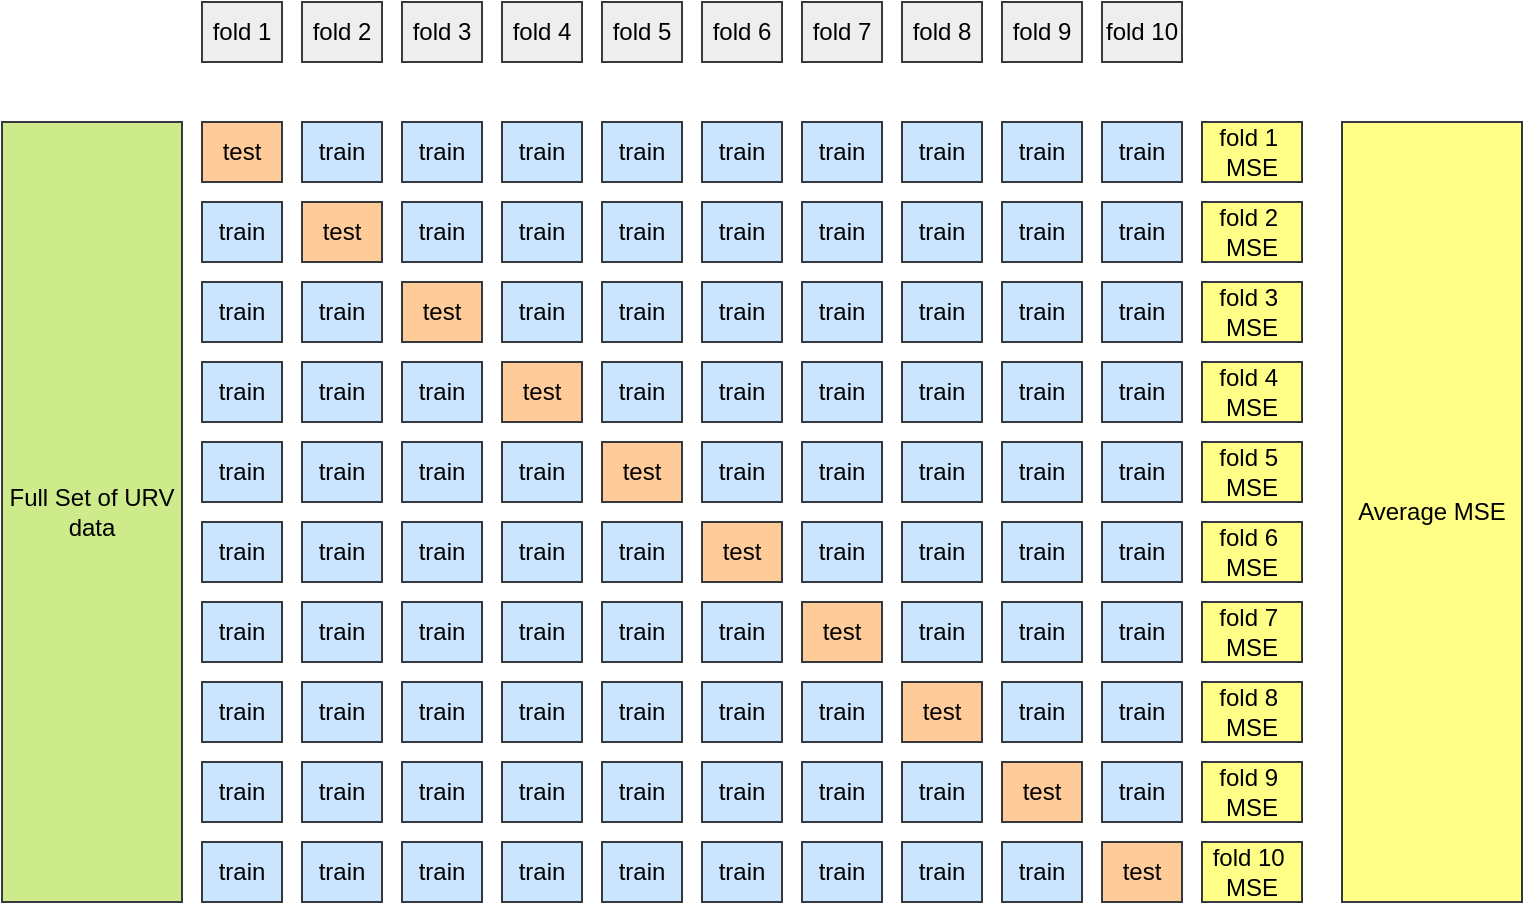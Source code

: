 <mxfile version="24.4.13" type="device">
  <diagram name="Page-1" id="Xjv-5F5OoFyqdeMNegjY">
    <mxGraphModel dx="880" dy="434" grid="1" gridSize="10" guides="1" tooltips="1" connect="1" arrows="1" fold="1" page="1" pageScale="1" pageWidth="827" pageHeight="1169" math="0" shadow="0">
      <root>
        <mxCell id="0" />
        <mxCell id="1" parent="0" />
        <mxCell id="vVDiZaymRrMvzkdNASma-3" value="Full Set of URV data" style="rounded=0;whiteSpace=wrap;html=1;fillColor=#cdeb8b;strokeColor=#36393d;" vertex="1" parent="1">
          <mxGeometry x="10" y="160" width="90" height="390" as="geometry" />
        </mxCell>
        <mxCell id="vVDiZaymRrMvzkdNASma-4" value="fold 1" style="rounded=0;whiteSpace=wrap;html=1;fillColor=#eeeeee;strokeColor=#36393d;" vertex="1" parent="1">
          <mxGeometry x="110" y="100" width="40" height="30" as="geometry" />
        </mxCell>
        <mxCell id="vVDiZaymRrMvzkdNASma-5" value="fold 2" style="rounded=0;whiteSpace=wrap;html=1;fillColor=#eeeeee;strokeColor=#36393d;" vertex="1" parent="1">
          <mxGeometry x="160" y="100" width="40" height="30" as="geometry" />
        </mxCell>
        <mxCell id="vVDiZaymRrMvzkdNASma-11" value="fold 3" style="rounded=0;whiteSpace=wrap;html=1;fillColor=#eeeeee;strokeColor=#36393d;" vertex="1" parent="1">
          <mxGeometry x="210" y="100" width="40" height="30" as="geometry" />
        </mxCell>
        <mxCell id="vVDiZaymRrMvzkdNASma-12" value="fold 4" style="rounded=0;whiteSpace=wrap;html=1;fillColor=#eeeeee;strokeColor=#36393d;" vertex="1" parent="1">
          <mxGeometry x="260" y="100" width="40" height="30" as="geometry" />
        </mxCell>
        <mxCell id="vVDiZaymRrMvzkdNASma-13" value="fold 5" style="rounded=0;whiteSpace=wrap;html=1;fillColor=#eeeeee;strokeColor=#36393d;" vertex="1" parent="1">
          <mxGeometry x="310" y="100" width="40" height="30" as="geometry" />
        </mxCell>
        <mxCell id="vVDiZaymRrMvzkdNASma-14" value="fold 6" style="rounded=0;whiteSpace=wrap;html=1;fillColor=#eeeeee;strokeColor=#36393d;" vertex="1" parent="1">
          <mxGeometry x="360" y="100" width="40" height="30" as="geometry" />
        </mxCell>
        <mxCell id="vVDiZaymRrMvzkdNASma-15" value="fold 7" style="rounded=0;whiteSpace=wrap;html=1;fillColor=#eeeeee;strokeColor=#36393d;" vertex="1" parent="1">
          <mxGeometry x="410" y="100" width="40" height="30" as="geometry" />
        </mxCell>
        <mxCell id="vVDiZaymRrMvzkdNASma-16" value="fold 8" style="rounded=0;whiteSpace=wrap;html=1;fillColor=#eeeeee;strokeColor=#36393d;" vertex="1" parent="1">
          <mxGeometry x="460" y="100" width="40" height="30" as="geometry" />
        </mxCell>
        <mxCell id="vVDiZaymRrMvzkdNASma-17" value="fold 9" style="rounded=0;whiteSpace=wrap;html=1;fillColor=#eeeeee;strokeColor=#36393d;" vertex="1" parent="1">
          <mxGeometry x="510" y="100" width="40" height="30" as="geometry" />
        </mxCell>
        <mxCell id="vVDiZaymRrMvzkdNASma-18" value="fold 10" style="rounded=0;whiteSpace=wrap;html=1;fillColor=#eeeeee;strokeColor=#36393d;" vertex="1" parent="1">
          <mxGeometry x="560" y="100" width="40" height="30" as="geometry" />
        </mxCell>
        <mxCell id="vVDiZaymRrMvzkdNASma-39" value="test" style="rounded=0;whiteSpace=wrap;html=1;fillColor=#ffcc99;strokeColor=#36393d;" vertex="1" parent="1">
          <mxGeometry x="110" y="160" width="40" height="30" as="geometry" />
        </mxCell>
        <mxCell id="vVDiZaymRrMvzkdNASma-40" value="train" style="rounded=0;whiteSpace=wrap;html=1;fillColor=#cce5ff;strokeColor=#36393d;" vertex="1" parent="1">
          <mxGeometry x="160" y="160" width="40" height="30" as="geometry" />
        </mxCell>
        <mxCell id="vVDiZaymRrMvzkdNASma-41" value="train" style="rounded=0;whiteSpace=wrap;html=1;fillColor=#cce5ff;strokeColor=#36393d;" vertex="1" parent="1">
          <mxGeometry x="210" y="160" width="40" height="30" as="geometry" />
        </mxCell>
        <mxCell id="vVDiZaymRrMvzkdNASma-42" value="train" style="rounded=0;whiteSpace=wrap;html=1;fillColor=#cce5ff;strokeColor=#36393d;" vertex="1" parent="1">
          <mxGeometry x="260" y="160" width="40" height="30" as="geometry" />
        </mxCell>
        <mxCell id="vVDiZaymRrMvzkdNASma-43" value="train" style="rounded=0;whiteSpace=wrap;html=1;fillColor=#cce5ff;strokeColor=#36393d;" vertex="1" parent="1">
          <mxGeometry x="310" y="160" width="40" height="30" as="geometry" />
        </mxCell>
        <mxCell id="vVDiZaymRrMvzkdNASma-44" value="train" style="rounded=0;whiteSpace=wrap;html=1;fillColor=#cce5ff;strokeColor=#36393d;" vertex="1" parent="1">
          <mxGeometry x="360" y="160" width="40" height="30" as="geometry" />
        </mxCell>
        <mxCell id="vVDiZaymRrMvzkdNASma-45" value="train" style="rounded=0;whiteSpace=wrap;html=1;fillColor=#cce5ff;strokeColor=#36393d;" vertex="1" parent="1">
          <mxGeometry x="410" y="160" width="40" height="30" as="geometry" />
        </mxCell>
        <mxCell id="vVDiZaymRrMvzkdNASma-46" value="train" style="rounded=0;whiteSpace=wrap;html=1;fillColor=#cce5ff;strokeColor=#36393d;" vertex="1" parent="1">
          <mxGeometry x="460" y="160" width="40" height="30" as="geometry" />
        </mxCell>
        <mxCell id="vVDiZaymRrMvzkdNASma-47" value="train" style="rounded=0;whiteSpace=wrap;html=1;fillColor=#cce5ff;strokeColor=#36393d;" vertex="1" parent="1">
          <mxGeometry x="510" y="160" width="40" height="30" as="geometry" />
        </mxCell>
        <mxCell id="vVDiZaymRrMvzkdNASma-48" value="train" style="rounded=0;whiteSpace=wrap;html=1;fillColor=#cce5ff;strokeColor=#36393d;" vertex="1" parent="1">
          <mxGeometry x="560" y="160" width="40" height="30" as="geometry" />
        </mxCell>
        <mxCell id="vVDiZaymRrMvzkdNASma-49" value="test" style="rounded=0;whiteSpace=wrap;html=1;fillColor=#ffcc99;strokeColor=#36393d;" vertex="1" parent="1">
          <mxGeometry x="160" y="200" width="40" height="30" as="geometry" />
        </mxCell>
        <mxCell id="vVDiZaymRrMvzkdNASma-50" value="train" style="rounded=0;whiteSpace=wrap;html=1;fillColor=#cce5ff;strokeColor=#36393d;" vertex="1" parent="1">
          <mxGeometry x="110" y="200" width="40" height="30" as="geometry" />
        </mxCell>
        <mxCell id="vVDiZaymRrMvzkdNASma-51" value="train" style="rounded=0;whiteSpace=wrap;html=1;fillColor=#cce5ff;strokeColor=#36393d;" vertex="1" parent="1">
          <mxGeometry x="210" y="200" width="40" height="30" as="geometry" />
        </mxCell>
        <mxCell id="vVDiZaymRrMvzkdNASma-52" value="train" style="rounded=0;whiteSpace=wrap;html=1;fillColor=#cce5ff;strokeColor=#36393d;" vertex="1" parent="1">
          <mxGeometry x="260" y="200" width="40" height="30" as="geometry" />
        </mxCell>
        <mxCell id="vVDiZaymRrMvzkdNASma-53" value="train" style="rounded=0;whiteSpace=wrap;html=1;fillColor=#cce5ff;strokeColor=#36393d;" vertex="1" parent="1">
          <mxGeometry x="310" y="200" width="40" height="30" as="geometry" />
        </mxCell>
        <mxCell id="vVDiZaymRrMvzkdNASma-54" value="train" style="rounded=0;whiteSpace=wrap;html=1;fillColor=#cce5ff;strokeColor=#36393d;" vertex="1" parent="1">
          <mxGeometry x="360" y="200" width="40" height="30" as="geometry" />
        </mxCell>
        <mxCell id="vVDiZaymRrMvzkdNASma-55" value="train" style="rounded=0;whiteSpace=wrap;html=1;fillColor=#cce5ff;strokeColor=#36393d;" vertex="1" parent="1">
          <mxGeometry x="410" y="200" width="40" height="30" as="geometry" />
        </mxCell>
        <mxCell id="vVDiZaymRrMvzkdNASma-56" value="train" style="rounded=0;whiteSpace=wrap;html=1;fillColor=#cce5ff;strokeColor=#36393d;" vertex="1" parent="1">
          <mxGeometry x="460" y="200" width="40" height="30" as="geometry" />
        </mxCell>
        <mxCell id="vVDiZaymRrMvzkdNASma-57" value="train" style="rounded=0;whiteSpace=wrap;html=1;fillColor=#cce5ff;strokeColor=#36393d;" vertex="1" parent="1">
          <mxGeometry x="510" y="200" width="40" height="30" as="geometry" />
        </mxCell>
        <mxCell id="vVDiZaymRrMvzkdNASma-58" value="train" style="rounded=0;whiteSpace=wrap;html=1;fillColor=#cce5ff;strokeColor=#36393d;" vertex="1" parent="1">
          <mxGeometry x="560" y="200" width="40" height="30" as="geometry" />
        </mxCell>
        <mxCell id="vVDiZaymRrMvzkdNASma-59" value="test" style="rounded=0;whiteSpace=wrap;html=1;fillColor=#ffcc99;strokeColor=#36393d;" vertex="1" parent="1">
          <mxGeometry x="210" y="240" width="40" height="30" as="geometry" />
        </mxCell>
        <mxCell id="vVDiZaymRrMvzkdNASma-60" value="train" style="rounded=0;whiteSpace=wrap;html=1;fillColor=#cce5ff;strokeColor=#36393d;" vertex="1" parent="1">
          <mxGeometry x="110" y="240" width="40" height="30" as="geometry" />
        </mxCell>
        <mxCell id="vVDiZaymRrMvzkdNASma-61" value="train" style="rounded=0;whiteSpace=wrap;html=1;fillColor=#cce5ff;strokeColor=#36393d;" vertex="1" parent="1">
          <mxGeometry x="160" y="240" width="40" height="30" as="geometry" />
        </mxCell>
        <mxCell id="vVDiZaymRrMvzkdNASma-62" value="train" style="rounded=0;whiteSpace=wrap;html=1;fillColor=#cce5ff;strokeColor=#36393d;" vertex="1" parent="1">
          <mxGeometry x="260" y="240" width="40" height="30" as="geometry" />
        </mxCell>
        <mxCell id="vVDiZaymRrMvzkdNASma-63" value="train" style="rounded=0;whiteSpace=wrap;html=1;fillColor=#cce5ff;strokeColor=#36393d;" vertex="1" parent="1">
          <mxGeometry x="310" y="240" width="40" height="30" as="geometry" />
        </mxCell>
        <mxCell id="vVDiZaymRrMvzkdNASma-64" value="train" style="rounded=0;whiteSpace=wrap;html=1;fillColor=#cce5ff;strokeColor=#36393d;" vertex="1" parent="1">
          <mxGeometry x="360" y="240" width="40" height="30" as="geometry" />
        </mxCell>
        <mxCell id="vVDiZaymRrMvzkdNASma-65" value="train" style="rounded=0;whiteSpace=wrap;html=1;fillColor=#cce5ff;strokeColor=#36393d;" vertex="1" parent="1">
          <mxGeometry x="410" y="240" width="40" height="30" as="geometry" />
        </mxCell>
        <mxCell id="vVDiZaymRrMvzkdNASma-66" value="train" style="rounded=0;whiteSpace=wrap;html=1;fillColor=#cce5ff;strokeColor=#36393d;" vertex="1" parent="1">
          <mxGeometry x="460" y="240" width="40" height="30" as="geometry" />
        </mxCell>
        <mxCell id="vVDiZaymRrMvzkdNASma-67" value="train" style="rounded=0;whiteSpace=wrap;html=1;fillColor=#cce5ff;strokeColor=#36393d;" vertex="1" parent="1">
          <mxGeometry x="510" y="240" width="40" height="30" as="geometry" />
        </mxCell>
        <mxCell id="vVDiZaymRrMvzkdNASma-68" value="train" style="rounded=0;whiteSpace=wrap;html=1;fillColor=#cce5ff;strokeColor=#36393d;" vertex="1" parent="1">
          <mxGeometry x="560" y="240" width="40" height="30" as="geometry" />
        </mxCell>
        <mxCell id="vVDiZaymRrMvzkdNASma-69" value="test" style="rounded=0;whiteSpace=wrap;html=1;fillColor=#ffcc99;strokeColor=#36393d;" vertex="1" parent="1">
          <mxGeometry x="260" y="280" width="40" height="30" as="geometry" />
        </mxCell>
        <mxCell id="vVDiZaymRrMvzkdNASma-70" value="train" style="rounded=0;whiteSpace=wrap;html=1;fillColor=#cce5ff;strokeColor=#36393d;" vertex="1" parent="1">
          <mxGeometry x="110" y="280" width="40" height="30" as="geometry" />
        </mxCell>
        <mxCell id="vVDiZaymRrMvzkdNASma-71" value="train" style="rounded=0;whiteSpace=wrap;html=1;fillColor=#cce5ff;strokeColor=#36393d;" vertex="1" parent="1">
          <mxGeometry x="160" y="280" width="40" height="30" as="geometry" />
        </mxCell>
        <mxCell id="vVDiZaymRrMvzkdNASma-72" value="train" style="rounded=0;whiteSpace=wrap;html=1;fillColor=#cce5ff;strokeColor=#36393d;" vertex="1" parent="1">
          <mxGeometry x="210" y="280" width="40" height="30" as="geometry" />
        </mxCell>
        <mxCell id="vVDiZaymRrMvzkdNASma-73" value="train" style="rounded=0;whiteSpace=wrap;html=1;fillColor=#cce5ff;strokeColor=#36393d;" vertex="1" parent="1">
          <mxGeometry x="310" y="280" width="40" height="30" as="geometry" />
        </mxCell>
        <mxCell id="vVDiZaymRrMvzkdNASma-74" value="train" style="rounded=0;whiteSpace=wrap;html=1;fillColor=#cce5ff;strokeColor=#36393d;" vertex="1" parent="1">
          <mxGeometry x="360" y="280" width="40" height="30" as="geometry" />
        </mxCell>
        <mxCell id="vVDiZaymRrMvzkdNASma-75" value="train" style="rounded=0;whiteSpace=wrap;html=1;fillColor=#cce5ff;strokeColor=#36393d;" vertex="1" parent="1">
          <mxGeometry x="410" y="280" width="40" height="30" as="geometry" />
        </mxCell>
        <mxCell id="vVDiZaymRrMvzkdNASma-76" value="train" style="rounded=0;whiteSpace=wrap;html=1;fillColor=#cce5ff;strokeColor=#36393d;" vertex="1" parent="1">
          <mxGeometry x="460" y="280" width="40" height="30" as="geometry" />
        </mxCell>
        <mxCell id="vVDiZaymRrMvzkdNASma-77" value="train" style="rounded=0;whiteSpace=wrap;html=1;fillColor=#cce5ff;strokeColor=#36393d;" vertex="1" parent="1">
          <mxGeometry x="510" y="280" width="40" height="30" as="geometry" />
        </mxCell>
        <mxCell id="vVDiZaymRrMvzkdNASma-78" value="train" style="rounded=0;whiteSpace=wrap;html=1;fillColor=#cce5ff;strokeColor=#36393d;" vertex="1" parent="1">
          <mxGeometry x="560" y="280" width="40" height="30" as="geometry" />
        </mxCell>
        <mxCell id="vVDiZaymRrMvzkdNASma-80" value="test" style="rounded=0;whiteSpace=wrap;html=1;fillColor=#ffcc99;strokeColor=#36393d;" vertex="1" parent="1">
          <mxGeometry x="310" y="320" width="40" height="30" as="geometry" />
        </mxCell>
        <mxCell id="vVDiZaymRrMvzkdNASma-81" value="train" style="rounded=0;whiteSpace=wrap;html=1;fillColor=#cce5ff;strokeColor=#36393d;" vertex="1" parent="1">
          <mxGeometry x="110" y="320" width="40" height="30" as="geometry" />
        </mxCell>
        <mxCell id="vVDiZaymRrMvzkdNASma-82" value="train" style="rounded=0;whiteSpace=wrap;html=1;fillColor=#cce5ff;strokeColor=#36393d;" vertex="1" parent="1">
          <mxGeometry x="160" y="320" width="40" height="30" as="geometry" />
        </mxCell>
        <mxCell id="vVDiZaymRrMvzkdNASma-83" value="train" style="rounded=0;whiteSpace=wrap;html=1;fillColor=#cce5ff;strokeColor=#36393d;" vertex="1" parent="1">
          <mxGeometry x="210" y="320" width="40" height="30" as="geometry" />
        </mxCell>
        <mxCell id="vVDiZaymRrMvzkdNASma-84" value="train" style="rounded=0;whiteSpace=wrap;html=1;fillColor=#cce5ff;strokeColor=#36393d;" vertex="1" parent="1">
          <mxGeometry x="260" y="320" width="40" height="30" as="geometry" />
        </mxCell>
        <mxCell id="vVDiZaymRrMvzkdNASma-85" value="train" style="rounded=0;whiteSpace=wrap;html=1;fillColor=#cce5ff;strokeColor=#36393d;" vertex="1" parent="1">
          <mxGeometry x="360" y="320" width="40" height="30" as="geometry" />
        </mxCell>
        <mxCell id="vVDiZaymRrMvzkdNASma-86" value="train" style="rounded=0;whiteSpace=wrap;html=1;fillColor=#cce5ff;strokeColor=#36393d;" vertex="1" parent="1">
          <mxGeometry x="410" y="320" width="40" height="30" as="geometry" />
        </mxCell>
        <mxCell id="vVDiZaymRrMvzkdNASma-87" value="train" style="rounded=0;whiteSpace=wrap;html=1;fillColor=#cce5ff;strokeColor=#36393d;" vertex="1" parent="1">
          <mxGeometry x="460" y="320" width="40" height="30" as="geometry" />
        </mxCell>
        <mxCell id="vVDiZaymRrMvzkdNASma-88" value="train" style="rounded=0;whiteSpace=wrap;html=1;fillColor=#cce5ff;strokeColor=#36393d;" vertex="1" parent="1">
          <mxGeometry x="510" y="320" width="40" height="30" as="geometry" />
        </mxCell>
        <mxCell id="vVDiZaymRrMvzkdNASma-89" value="train" style="rounded=0;whiteSpace=wrap;html=1;fillColor=#cce5ff;strokeColor=#36393d;" vertex="1" parent="1">
          <mxGeometry x="560" y="320" width="40" height="30" as="geometry" />
        </mxCell>
        <mxCell id="vVDiZaymRrMvzkdNASma-90" value="test" style="rounded=0;whiteSpace=wrap;html=1;fillColor=#ffcc99;strokeColor=#36393d;" vertex="1" parent="1">
          <mxGeometry x="360" y="360" width="40" height="30" as="geometry" />
        </mxCell>
        <mxCell id="vVDiZaymRrMvzkdNASma-91" value="train" style="rounded=0;whiteSpace=wrap;html=1;fillColor=#cce5ff;strokeColor=#36393d;" vertex="1" parent="1">
          <mxGeometry x="160" y="360" width="40" height="30" as="geometry" />
        </mxCell>
        <mxCell id="vVDiZaymRrMvzkdNASma-92" value="train" style="rounded=0;whiteSpace=wrap;html=1;fillColor=#cce5ff;strokeColor=#36393d;" vertex="1" parent="1">
          <mxGeometry x="210" y="360" width="40" height="30" as="geometry" />
        </mxCell>
        <mxCell id="vVDiZaymRrMvzkdNASma-93" value="train" style="rounded=0;whiteSpace=wrap;html=1;fillColor=#cce5ff;strokeColor=#36393d;" vertex="1" parent="1">
          <mxGeometry x="260" y="360" width="40" height="30" as="geometry" />
        </mxCell>
        <mxCell id="vVDiZaymRrMvzkdNASma-94" value="train" style="rounded=0;whiteSpace=wrap;html=1;fillColor=#cce5ff;strokeColor=#36393d;" vertex="1" parent="1">
          <mxGeometry x="110" y="360" width="40" height="30" as="geometry" />
        </mxCell>
        <mxCell id="vVDiZaymRrMvzkdNASma-95" value="train" style="rounded=0;whiteSpace=wrap;html=1;fillColor=#cce5ff;strokeColor=#36393d;" vertex="1" parent="1">
          <mxGeometry x="310" y="360" width="40" height="30" as="geometry" />
        </mxCell>
        <mxCell id="vVDiZaymRrMvzkdNASma-96" value="train" style="rounded=0;whiteSpace=wrap;html=1;fillColor=#cce5ff;strokeColor=#36393d;" vertex="1" parent="1">
          <mxGeometry x="410" y="360" width="40" height="30" as="geometry" />
        </mxCell>
        <mxCell id="vVDiZaymRrMvzkdNASma-97" value="train" style="rounded=0;whiteSpace=wrap;html=1;fillColor=#cce5ff;strokeColor=#36393d;" vertex="1" parent="1">
          <mxGeometry x="460" y="360" width="40" height="30" as="geometry" />
        </mxCell>
        <mxCell id="vVDiZaymRrMvzkdNASma-98" value="train" style="rounded=0;whiteSpace=wrap;html=1;fillColor=#cce5ff;strokeColor=#36393d;" vertex="1" parent="1">
          <mxGeometry x="510" y="360" width="40" height="30" as="geometry" />
        </mxCell>
        <mxCell id="vVDiZaymRrMvzkdNASma-99" value="train" style="rounded=0;whiteSpace=wrap;html=1;fillColor=#cce5ff;strokeColor=#36393d;" vertex="1" parent="1">
          <mxGeometry x="560" y="360" width="40" height="30" as="geometry" />
        </mxCell>
        <mxCell id="vVDiZaymRrMvzkdNASma-100" value="test" style="rounded=0;whiteSpace=wrap;html=1;fillColor=#ffcc99;strokeColor=#36393d;" vertex="1" parent="1">
          <mxGeometry x="410" y="400" width="40" height="30" as="geometry" />
        </mxCell>
        <mxCell id="vVDiZaymRrMvzkdNASma-101" value="train" style="rounded=0;whiteSpace=wrap;html=1;fillColor=#cce5ff;strokeColor=#36393d;" vertex="1" parent="1">
          <mxGeometry x="110" y="400" width="40" height="30" as="geometry" />
        </mxCell>
        <mxCell id="vVDiZaymRrMvzkdNASma-102" value="train" style="rounded=0;whiteSpace=wrap;html=1;fillColor=#cce5ff;strokeColor=#36393d;" vertex="1" parent="1">
          <mxGeometry x="210" y="400" width="40" height="30" as="geometry" />
        </mxCell>
        <mxCell id="vVDiZaymRrMvzkdNASma-103" value="train" style="rounded=0;whiteSpace=wrap;html=1;fillColor=#cce5ff;strokeColor=#36393d;" vertex="1" parent="1">
          <mxGeometry x="260" y="400" width="40" height="30" as="geometry" />
        </mxCell>
        <mxCell id="vVDiZaymRrMvzkdNASma-104" value="train" style="rounded=0;whiteSpace=wrap;html=1;fillColor=#cce5ff;strokeColor=#36393d;" vertex="1" parent="1">
          <mxGeometry x="310" y="400" width="40" height="30" as="geometry" />
        </mxCell>
        <mxCell id="vVDiZaymRrMvzkdNASma-105" value="train" style="rounded=0;whiteSpace=wrap;html=1;fillColor=#cce5ff;strokeColor=#36393d;" vertex="1" parent="1">
          <mxGeometry x="360" y="400" width="40" height="30" as="geometry" />
        </mxCell>
        <mxCell id="vVDiZaymRrMvzkdNASma-106" value="train" style="rounded=0;whiteSpace=wrap;html=1;fillColor=#cce5ff;strokeColor=#36393d;" vertex="1" parent="1">
          <mxGeometry x="160" y="400" width="40" height="30" as="geometry" />
        </mxCell>
        <mxCell id="vVDiZaymRrMvzkdNASma-107" value="train" style="rounded=0;whiteSpace=wrap;html=1;fillColor=#cce5ff;strokeColor=#36393d;" vertex="1" parent="1">
          <mxGeometry x="460" y="400" width="40" height="30" as="geometry" />
        </mxCell>
        <mxCell id="vVDiZaymRrMvzkdNASma-108" value="train" style="rounded=0;whiteSpace=wrap;html=1;fillColor=#cce5ff;strokeColor=#36393d;" vertex="1" parent="1">
          <mxGeometry x="510" y="400" width="40" height="30" as="geometry" />
        </mxCell>
        <mxCell id="vVDiZaymRrMvzkdNASma-109" value="train" style="rounded=0;whiteSpace=wrap;html=1;fillColor=#cce5ff;strokeColor=#36393d;" vertex="1" parent="1">
          <mxGeometry x="560" y="400" width="40" height="30" as="geometry" />
        </mxCell>
        <mxCell id="vVDiZaymRrMvzkdNASma-110" value="test" style="rounded=0;whiteSpace=wrap;html=1;fillColor=#ffcc99;strokeColor=#36393d;" vertex="1" parent="1">
          <mxGeometry x="460" y="440" width="40" height="30" as="geometry" />
        </mxCell>
        <mxCell id="vVDiZaymRrMvzkdNASma-111" value="train" style="rounded=0;whiteSpace=wrap;html=1;fillColor=#cce5ff;strokeColor=#36393d;" vertex="1" parent="1">
          <mxGeometry x="110" y="440" width="40" height="30" as="geometry" />
        </mxCell>
        <mxCell id="vVDiZaymRrMvzkdNASma-112" value="train" style="rounded=0;whiteSpace=wrap;html=1;fillColor=#cce5ff;strokeColor=#36393d;" vertex="1" parent="1">
          <mxGeometry x="160" y="440" width="40" height="30" as="geometry" />
        </mxCell>
        <mxCell id="vVDiZaymRrMvzkdNASma-113" value="train" style="rounded=0;whiteSpace=wrap;html=1;fillColor=#cce5ff;strokeColor=#36393d;" vertex="1" parent="1">
          <mxGeometry x="260" y="440" width="40" height="30" as="geometry" />
        </mxCell>
        <mxCell id="vVDiZaymRrMvzkdNASma-114" value="train" style="rounded=0;whiteSpace=wrap;html=1;fillColor=#cce5ff;strokeColor=#36393d;" vertex="1" parent="1">
          <mxGeometry x="310" y="440" width="40" height="30" as="geometry" />
        </mxCell>
        <mxCell id="vVDiZaymRrMvzkdNASma-115" value="train" style="rounded=0;whiteSpace=wrap;html=1;fillColor=#cce5ff;strokeColor=#36393d;" vertex="1" parent="1">
          <mxGeometry x="360" y="440" width="40" height="30" as="geometry" />
        </mxCell>
        <mxCell id="vVDiZaymRrMvzkdNASma-116" value="train" style="rounded=0;whiteSpace=wrap;html=1;fillColor=#cce5ff;strokeColor=#36393d;" vertex="1" parent="1">
          <mxGeometry x="410" y="440" width="40" height="30" as="geometry" />
        </mxCell>
        <mxCell id="vVDiZaymRrMvzkdNASma-117" value="train" style="rounded=0;whiteSpace=wrap;html=1;fillColor=#cce5ff;strokeColor=#36393d;" vertex="1" parent="1">
          <mxGeometry x="210" y="440" width="40" height="30" as="geometry" />
        </mxCell>
        <mxCell id="vVDiZaymRrMvzkdNASma-118" value="train" style="rounded=0;whiteSpace=wrap;html=1;fillColor=#cce5ff;strokeColor=#36393d;" vertex="1" parent="1">
          <mxGeometry x="510" y="440" width="40" height="30" as="geometry" />
        </mxCell>
        <mxCell id="vVDiZaymRrMvzkdNASma-119" value="train" style="rounded=0;whiteSpace=wrap;html=1;fillColor=#cce5ff;strokeColor=#36393d;" vertex="1" parent="1">
          <mxGeometry x="560" y="440" width="40" height="30" as="geometry" />
        </mxCell>
        <mxCell id="vVDiZaymRrMvzkdNASma-120" value="test" style="rounded=0;whiteSpace=wrap;html=1;fillColor=#ffcc99;strokeColor=#36393d;" vertex="1" parent="1">
          <mxGeometry x="510" y="480" width="40" height="30" as="geometry" />
        </mxCell>
        <mxCell id="vVDiZaymRrMvzkdNASma-121" value="train" style="rounded=0;whiteSpace=wrap;html=1;fillColor=#cce5ff;strokeColor=#36393d;" vertex="1" parent="1">
          <mxGeometry x="110" y="480" width="40" height="30" as="geometry" />
        </mxCell>
        <mxCell id="vVDiZaymRrMvzkdNASma-122" value="train" style="rounded=0;whiteSpace=wrap;html=1;fillColor=#cce5ff;strokeColor=#36393d;" vertex="1" parent="1">
          <mxGeometry x="160" y="480" width="40" height="30" as="geometry" />
        </mxCell>
        <mxCell id="vVDiZaymRrMvzkdNASma-123" value="train" style="rounded=0;whiteSpace=wrap;html=1;fillColor=#cce5ff;strokeColor=#36393d;" vertex="1" parent="1">
          <mxGeometry x="210" y="480" width="40" height="30" as="geometry" />
        </mxCell>
        <mxCell id="vVDiZaymRrMvzkdNASma-124" value="train" style="rounded=0;whiteSpace=wrap;html=1;fillColor=#cce5ff;strokeColor=#36393d;" vertex="1" parent="1">
          <mxGeometry x="310" y="480" width="40" height="30" as="geometry" />
        </mxCell>
        <mxCell id="vVDiZaymRrMvzkdNASma-125" value="train" style="rounded=0;whiteSpace=wrap;html=1;fillColor=#cce5ff;strokeColor=#36393d;" vertex="1" parent="1">
          <mxGeometry x="360" y="480" width="40" height="30" as="geometry" />
        </mxCell>
        <mxCell id="vVDiZaymRrMvzkdNASma-126" value="train" style="rounded=0;whiteSpace=wrap;html=1;fillColor=#cce5ff;strokeColor=#36393d;" vertex="1" parent="1">
          <mxGeometry x="410" y="480" width="40" height="30" as="geometry" />
        </mxCell>
        <mxCell id="vVDiZaymRrMvzkdNASma-127" value="train" style="rounded=0;whiteSpace=wrap;html=1;fillColor=#cce5ff;strokeColor=#36393d;" vertex="1" parent="1">
          <mxGeometry x="460" y="480" width="40" height="30" as="geometry" />
        </mxCell>
        <mxCell id="vVDiZaymRrMvzkdNASma-128" value="train" style="rounded=0;whiteSpace=wrap;html=1;fillColor=#cce5ff;strokeColor=#36393d;" vertex="1" parent="1">
          <mxGeometry x="260" y="480" width="40" height="30" as="geometry" />
        </mxCell>
        <mxCell id="vVDiZaymRrMvzkdNASma-129" value="train" style="rounded=0;whiteSpace=wrap;html=1;fillColor=#cce5ff;strokeColor=#36393d;" vertex="1" parent="1">
          <mxGeometry x="560" y="480" width="40" height="30" as="geometry" />
        </mxCell>
        <mxCell id="vVDiZaymRrMvzkdNASma-130" value="test" style="rounded=0;whiteSpace=wrap;html=1;fillColor=#ffcc99;strokeColor=#36393d;" vertex="1" parent="1">
          <mxGeometry x="560" y="520" width="40" height="30" as="geometry" />
        </mxCell>
        <mxCell id="vVDiZaymRrMvzkdNASma-131" value="train" style="rounded=0;whiteSpace=wrap;html=1;fillColor=#cce5ff;strokeColor=#36393d;" vertex="1" parent="1">
          <mxGeometry x="110" y="520" width="40" height="30" as="geometry" />
        </mxCell>
        <mxCell id="vVDiZaymRrMvzkdNASma-132" value="train" style="rounded=0;whiteSpace=wrap;html=1;fillColor=#cce5ff;strokeColor=#36393d;" vertex="1" parent="1">
          <mxGeometry x="160" y="520" width="40" height="30" as="geometry" />
        </mxCell>
        <mxCell id="vVDiZaymRrMvzkdNASma-133" value="train" style="rounded=0;whiteSpace=wrap;html=1;fillColor=#cce5ff;strokeColor=#36393d;" vertex="1" parent="1">
          <mxGeometry x="210" y="520" width="40" height="30" as="geometry" />
        </mxCell>
        <mxCell id="vVDiZaymRrMvzkdNASma-134" value="train" style="rounded=0;whiteSpace=wrap;html=1;fillColor=#cce5ff;strokeColor=#36393d;" vertex="1" parent="1">
          <mxGeometry x="260" y="520" width="40" height="30" as="geometry" />
        </mxCell>
        <mxCell id="vVDiZaymRrMvzkdNASma-135" value="train" style="rounded=0;whiteSpace=wrap;html=1;fillColor=#cce5ff;strokeColor=#36393d;" vertex="1" parent="1">
          <mxGeometry x="360" y="520" width="40" height="30" as="geometry" />
        </mxCell>
        <mxCell id="vVDiZaymRrMvzkdNASma-136" value="train" style="rounded=0;whiteSpace=wrap;html=1;fillColor=#cce5ff;strokeColor=#36393d;" vertex="1" parent="1">
          <mxGeometry x="410" y="520" width="40" height="30" as="geometry" />
        </mxCell>
        <mxCell id="vVDiZaymRrMvzkdNASma-137" value="train" style="rounded=0;whiteSpace=wrap;html=1;fillColor=#cce5ff;strokeColor=#36393d;" vertex="1" parent="1">
          <mxGeometry x="460" y="520" width="40" height="30" as="geometry" />
        </mxCell>
        <mxCell id="vVDiZaymRrMvzkdNASma-138" value="train" style="rounded=0;whiteSpace=wrap;html=1;fillColor=#cce5ff;strokeColor=#36393d;" vertex="1" parent="1">
          <mxGeometry x="310" y="520" width="40" height="30" as="geometry" />
        </mxCell>
        <mxCell id="vVDiZaymRrMvzkdNASma-139" value="train" style="rounded=0;whiteSpace=wrap;html=1;fillColor=#cce5ff;strokeColor=#36393d;" vertex="1" parent="1">
          <mxGeometry x="510" y="520" width="40" height="30" as="geometry" />
        </mxCell>
        <mxCell id="vVDiZaymRrMvzkdNASma-141" value="fold 1&amp;nbsp;&lt;div&gt;MSE&lt;/div&gt;" style="rounded=0;whiteSpace=wrap;html=1;fillColor=#ffff88;strokeColor=#36393d;" vertex="1" parent="1">
          <mxGeometry x="610" y="160" width="50" height="30" as="geometry" />
        </mxCell>
        <mxCell id="vVDiZaymRrMvzkdNASma-143" value="fold 2&amp;nbsp;&lt;div&gt;MSE&lt;/div&gt;" style="rounded=0;whiteSpace=wrap;html=1;fillColor=#ffff88;strokeColor=#36393d;" vertex="1" parent="1">
          <mxGeometry x="610" y="200" width="50" height="30" as="geometry" />
        </mxCell>
        <mxCell id="vVDiZaymRrMvzkdNASma-144" value="fold 3&amp;nbsp;&lt;div&gt;MSE&lt;/div&gt;" style="rounded=0;whiteSpace=wrap;html=1;fillColor=#ffff88;strokeColor=#36393d;" vertex="1" parent="1">
          <mxGeometry x="610" y="240" width="50" height="30" as="geometry" />
        </mxCell>
        <mxCell id="vVDiZaymRrMvzkdNASma-145" value="fold 4&amp;nbsp;&lt;div&gt;MSE&lt;/div&gt;" style="rounded=0;whiteSpace=wrap;html=1;fillColor=#ffff88;strokeColor=#36393d;" vertex="1" parent="1">
          <mxGeometry x="610" y="280" width="50" height="30" as="geometry" />
        </mxCell>
        <mxCell id="vVDiZaymRrMvzkdNASma-146" value="fold 5&amp;nbsp;&lt;div&gt;MSE&lt;/div&gt;" style="rounded=0;whiteSpace=wrap;html=1;fillColor=#ffff88;strokeColor=#36393d;" vertex="1" parent="1">
          <mxGeometry x="610" y="320" width="50" height="30" as="geometry" />
        </mxCell>
        <mxCell id="vVDiZaymRrMvzkdNASma-147" value="fold 6&amp;nbsp;&lt;div&gt;MSE&lt;/div&gt;" style="rounded=0;whiteSpace=wrap;html=1;fillColor=#ffff88;strokeColor=#36393d;" vertex="1" parent="1">
          <mxGeometry x="610" y="360" width="50" height="30" as="geometry" />
        </mxCell>
        <mxCell id="vVDiZaymRrMvzkdNASma-148" value="fold 7&amp;nbsp;&lt;div&gt;MSE&lt;/div&gt;" style="rounded=0;whiteSpace=wrap;html=1;fillColor=#ffff88;strokeColor=#36393d;" vertex="1" parent="1">
          <mxGeometry x="610" y="400" width="50" height="30" as="geometry" />
        </mxCell>
        <mxCell id="vVDiZaymRrMvzkdNASma-149" value="fold 8&amp;nbsp;&lt;div&gt;MSE&lt;/div&gt;" style="rounded=0;whiteSpace=wrap;html=1;fillColor=#ffff88;strokeColor=#36393d;" vertex="1" parent="1">
          <mxGeometry x="610" y="440" width="50" height="30" as="geometry" />
        </mxCell>
        <mxCell id="vVDiZaymRrMvzkdNASma-150" value="fold 9&amp;nbsp;&lt;div&gt;MSE&lt;/div&gt;" style="rounded=0;whiteSpace=wrap;html=1;fillColor=#ffff88;strokeColor=#36393d;" vertex="1" parent="1">
          <mxGeometry x="610" y="480" width="50" height="30" as="geometry" />
        </mxCell>
        <mxCell id="vVDiZaymRrMvzkdNASma-151" value="fold 10&amp;nbsp;&lt;div&gt;MSE&lt;/div&gt;" style="rounded=0;whiteSpace=wrap;html=1;fillColor=#ffff88;strokeColor=#36393d;" vertex="1" parent="1">
          <mxGeometry x="610" y="520" width="50" height="30" as="geometry" />
        </mxCell>
        <mxCell id="vVDiZaymRrMvzkdNASma-152" value="Average MSE" style="rounded=0;whiteSpace=wrap;html=1;fillColor=#ffff88;strokeColor=#36393d;" vertex="1" parent="1">
          <mxGeometry x="680" y="160" width="90" height="390" as="geometry" />
        </mxCell>
      </root>
    </mxGraphModel>
  </diagram>
</mxfile>
